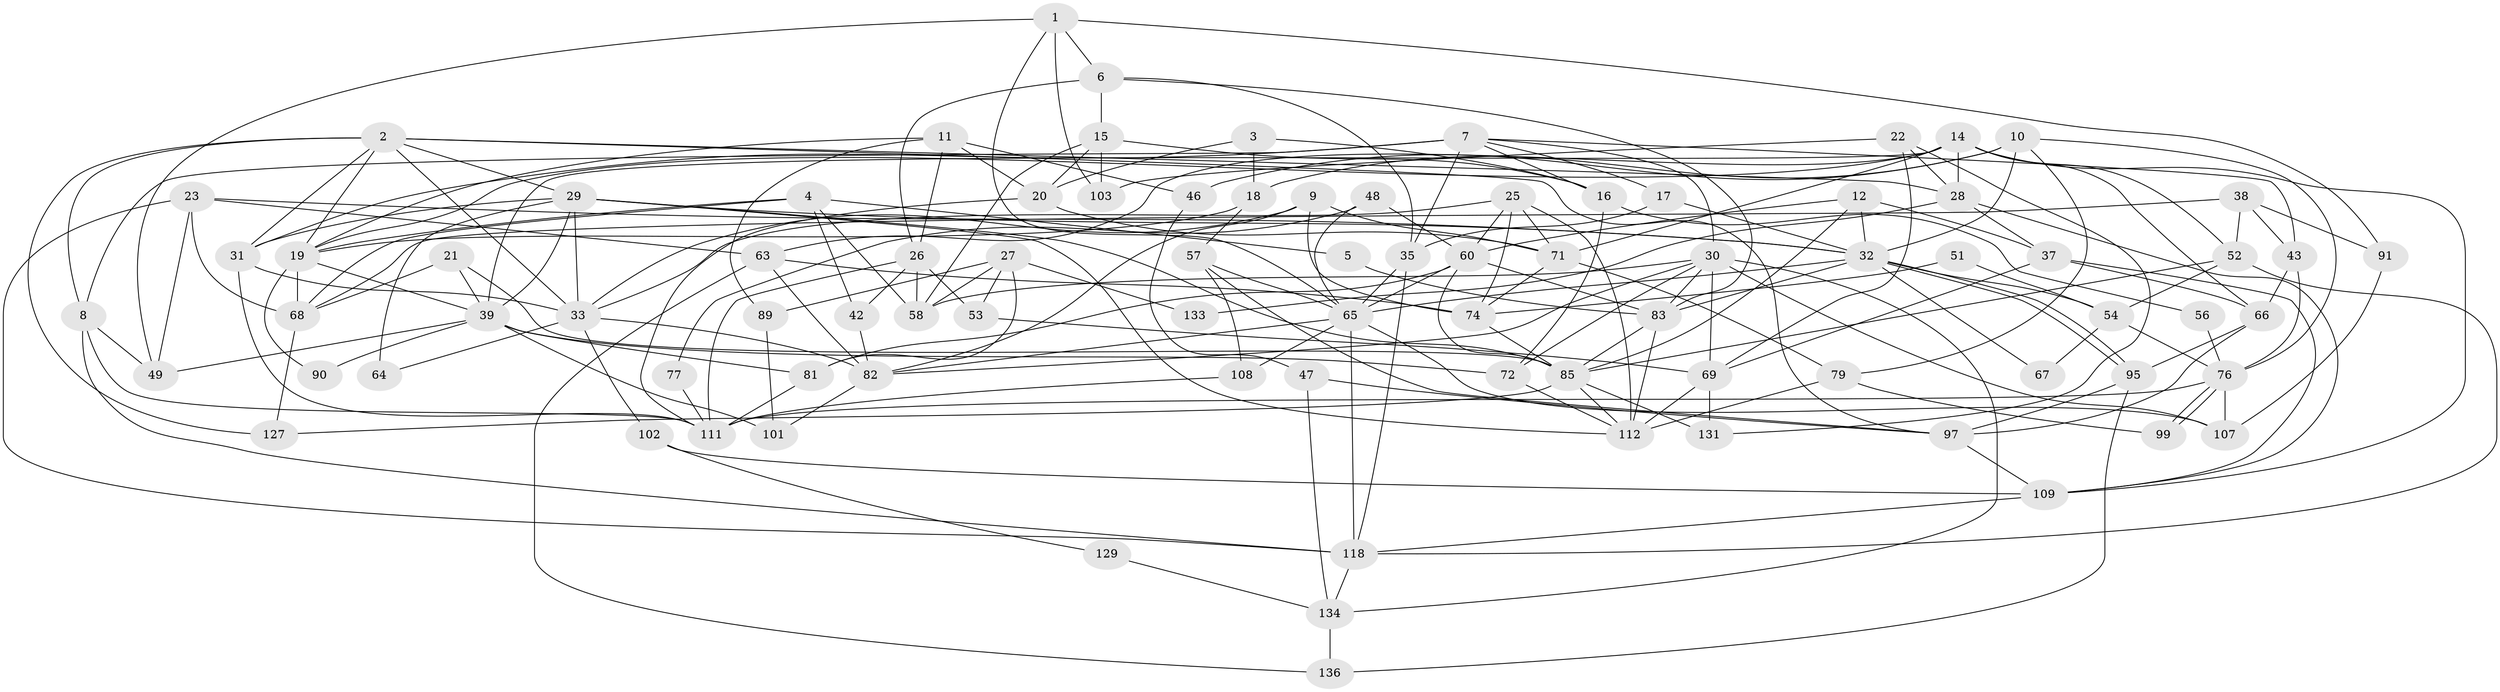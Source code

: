 // Generated by graph-tools (version 1.1) at 2025/52/02/27/25 19:52:01]
// undirected, 87 vertices, 212 edges
graph export_dot {
graph [start="1"]
  node [color=gray90,style=filled];
  1 [super="+13"];
  2 [super="+130"];
  3;
  4 [super="+24"];
  5;
  6 [super="+104"];
  7 [super="+86"];
  8 [super="+44"];
  9 [super="+41"];
  10;
  11 [super="+92"];
  12 [super="+94"];
  14 [super="+61"];
  15;
  16 [super="+36"];
  17;
  18 [super="+93"];
  19 [super="+87"];
  20 [super="+100"];
  21;
  22 [super="+62"];
  23 [super="+55"];
  25 [super="+40"];
  26 [super="+50"];
  27 [super="+115"];
  28 [super="+34"];
  29 [super="+132"];
  30 [super="+123"];
  31 [super="+110"];
  32 [super="+78"];
  33 [super="+45"];
  35 [super="+120"];
  37;
  38 [super="+59"];
  39 [super="+84"];
  42;
  43 [super="+113"];
  46;
  47;
  48;
  49;
  51;
  52 [super="+96"];
  53;
  54;
  56;
  57;
  58 [super="+105"];
  60 [super="+73"];
  63;
  64;
  65 [super="+106"];
  66 [super="+124"];
  67;
  68 [super="+70"];
  69 [super="+126"];
  71 [super="+98"];
  72 [super="+128"];
  74 [super="+75"];
  76 [super="+117"];
  77;
  79 [super="+80"];
  81;
  82 [super="+88"];
  83 [super="+121"];
  85 [super="+122"];
  89;
  90;
  91;
  95;
  97 [super="+114"];
  99;
  101;
  102;
  103;
  107;
  108;
  109 [super="+135"];
  111 [super="+125"];
  112 [super="+116"];
  118 [super="+119"];
  127;
  129;
  131;
  133;
  134;
  136;
  1 -- 49;
  1 -- 6;
  1 -- 103;
  1 -- 91;
  1 -- 65;
  2 -- 28;
  2 -- 29;
  2 -- 33;
  2 -- 97;
  2 -- 19;
  2 -- 127;
  2 -- 31;
  2 -- 8;
  3 -- 18;
  3 -- 16;
  3 -- 20;
  4 -- 68;
  4 -- 19;
  4 -- 58;
  4 -- 42;
  4 -- 5;
  5 -- 83;
  6 -- 83;
  6 -- 35;
  6 -- 26;
  6 -- 15;
  7 -- 8;
  7 -- 30;
  7 -- 35;
  7 -- 17;
  7 -- 31 [weight=2];
  7 -- 16;
  7 -- 43;
  8 -- 49;
  8 -- 118;
  8 -- 111;
  9 -- 71;
  9 -- 82;
  9 -- 74;
  9 -- 33;
  10 -- 32;
  10 -- 76;
  10 -- 46;
  10 -- 79;
  10 -- 18;
  11 -- 20;
  11 -- 26;
  11 -- 19;
  11 -- 89;
  11 -- 46;
  12 -- 85;
  12 -- 32;
  12 -- 37;
  12 -- 60;
  14 -- 28;
  14 -- 19;
  14 -- 66;
  14 -- 109;
  14 -- 52;
  14 -- 39;
  14 -- 63;
  14 -- 71;
  15 -- 103;
  15 -- 58;
  15 -- 20;
  15 -- 16;
  16 -- 56;
  16 -- 72;
  17 -- 35;
  17 -- 32;
  18 -- 57;
  18 -- 19;
  19 -- 90;
  19 -- 68;
  19 -- 39;
  20 -- 111;
  20 -- 71;
  21 -- 39;
  21 -- 68;
  21 -- 85;
  22 -- 131;
  22 -- 103;
  22 -- 69;
  22 -- 28;
  23 -- 49;
  23 -- 68 [weight=2];
  23 -- 118;
  23 -- 32;
  23 -- 63;
  25 -- 60;
  25 -- 33;
  25 -- 112;
  25 -- 74;
  25 -- 71;
  26 -- 53;
  26 -- 42;
  26 -- 111;
  26 -- 58;
  27 -- 53;
  27 -- 89;
  27 -- 81;
  27 -- 133;
  27 -- 58 [weight=2];
  28 -- 133;
  28 -- 109;
  28 -- 37;
  29 -- 31;
  29 -- 64 [weight=2];
  29 -- 39;
  29 -- 33;
  29 -- 112;
  29 -- 85;
  29 -- 32;
  30 -- 82;
  30 -- 134;
  30 -- 72;
  30 -- 58;
  30 -- 107;
  30 -- 83;
  30 -- 69;
  31 -- 111;
  31 -- 33;
  32 -- 95;
  32 -- 95;
  32 -- 54;
  32 -- 67;
  32 -- 65;
  32 -- 83;
  33 -- 64;
  33 -- 82;
  33 -- 102;
  35 -- 118;
  35 -- 65;
  37 -- 66;
  37 -- 109;
  37 -- 69;
  38 -- 91;
  38 -- 68;
  38 -- 52;
  38 -- 43;
  39 -- 49;
  39 -- 81;
  39 -- 101;
  39 -- 72;
  39 -- 90;
  42 -- 82;
  43 -- 66;
  43 -- 76;
  46 -- 47;
  47 -- 134;
  47 -- 97;
  48 -- 60;
  48 -- 77;
  48 -- 65;
  51 -- 54;
  51 -- 74;
  52 -- 85;
  52 -- 118;
  52 -- 54;
  53 -- 69;
  54 -- 67;
  54 -- 76;
  56 -- 76;
  57 -- 108;
  57 -- 97;
  57 -- 65;
  60 -- 81;
  60 -- 83;
  60 -- 85;
  60 -- 65;
  63 -- 136;
  63 -- 82;
  63 -- 74;
  65 -- 108;
  65 -- 82;
  65 -- 118;
  65 -- 107;
  66 -- 95;
  66 -- 97;
  68 -- 127;
  69 -- 112 [weight=2];
  69 -- 131;
  71 -- 74;
  71 -- 79;
  72 -- 112;
  74 -- 85;
  76 -- 99;
  76 -- 99;
  76 -- 107;
  76 -- 111;
  77 -- 111;
  79 -- 99;
  79 -- 112;
  81 -- 111;
  82 -- 101;
  83 -- 85;
  83 -- 112;
  85 -- 131;
  85 -- 127;
  85 -- 112;
  89 -- 101;
  91 -- 107;
  95 -- 136;
  95 -- 97;
  97 -- 109 [weight=2];
  102 -- 129;
  102 -- 109;
  108 -- 111;
  109 -- 118;
  118 -- 134;
  129 -- 134;
  134 -- 136;
}
